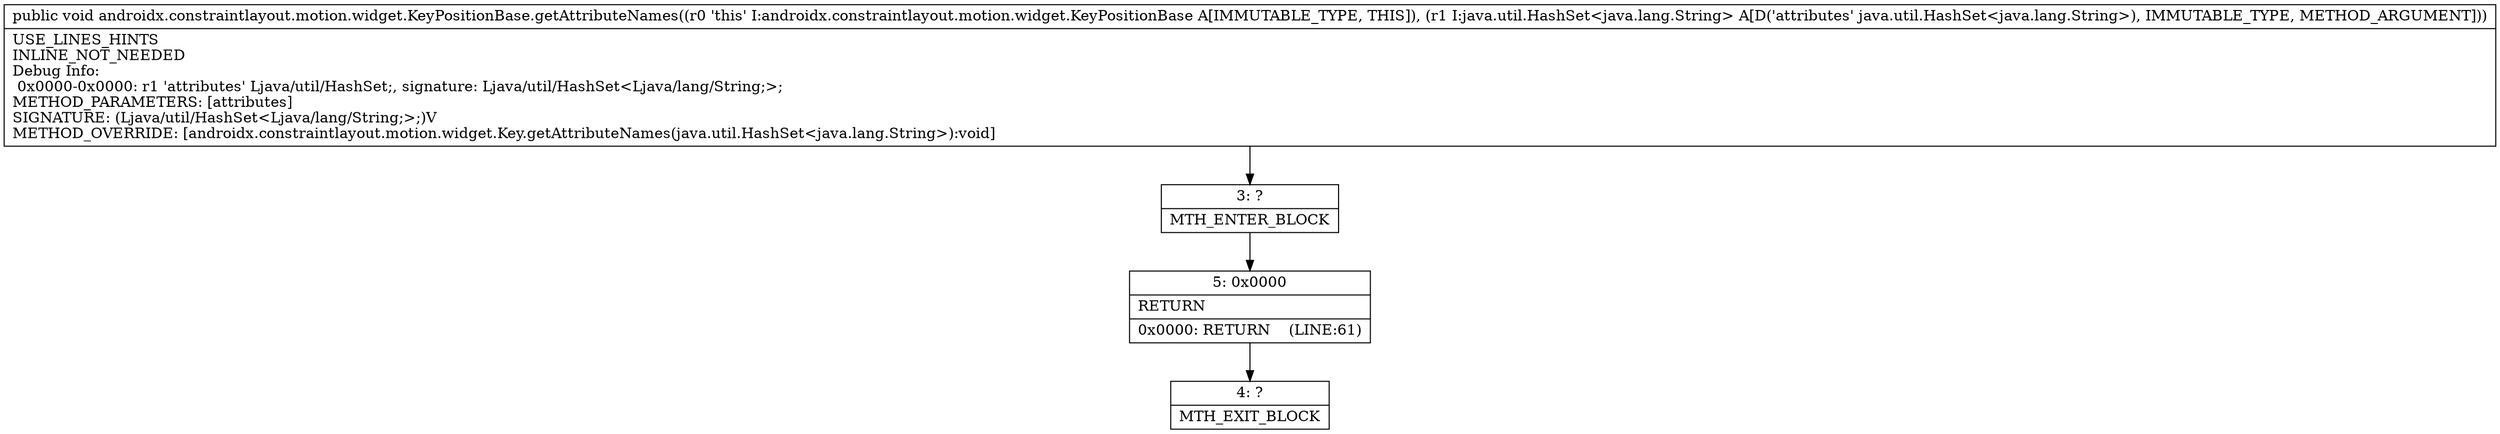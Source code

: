 digraph "CFG forandroidx.constraintlayout.motion.widget.KeyPositionBase.getAttributeNames(Ljava\/util\/HashSet;)V" {
Node_3 [shape=record,label="{3\:\ ?|MTH_ENTER_BLOCK\l}"];
Node_5 [shape=record,label="{5\:\ 0x0000|RETURN\l|0x0000: RETURN    (LINE:61)\l}"];
Node_4 [shape=record,label="{4\:\ ?|MTH_EXIT_BLOCK\l}"];
MethodNode[shape=record,label="{public void androidx.constraintlayout.motion.widget.KeyPositionBase.getAttributeNames((r0 'this' I:androidx.constraintlayout.motion.widget.KeyPositionBase A[IMMUTABLE_TYPE, THIS]), (r1 I:java.util.HashSet\<java.lang.String\> A[D('attributes' java.util.HashSet\<java.lang.String\>), IMMUTABLE_TYPE, METHOD_ARGUMENT]))  | USE_LINES_HINTS\lINLINE_NOT_NEEDED\lDebug Info:\l  0x0000\-0x0000: r1 'attributes' Ljava\/util\/HashSet;, signature: Ljava\/util\/HashSet\<Ljava\/lang\/String;\>;\lMETHOD_PARAMETERS: [attributes]\lSIGNATURE: (Ljava\/util\/HashSet\<Ljava\/lang\/String;\>;)V\lMETHOD_OVERRIDE: [androidx.constraintlayout.motion.widget.Key.getAttributeNames(java.util.HashSet\<java.lang.String\>):void]\l}"];
MethodNode -> Node_3;Node_3 -> Node_5;
Node_5 -> Node_4;
}

